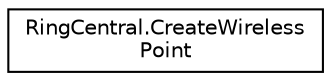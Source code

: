 digraph "Graphical Class Hierarchy"
{
 // LATEX_PDF_SIZE
  edge [fontname="Helvetica",fontsize="10",labelfontname="Helvetica",labelfontsize="10"];
  node [fontname="Helvetica",fontsize="10",shape=record];
  rankdir="LR";
  Node0 [label="RingCentral.CreateWireless\lPoint",height=0.2,width=0.4,color="black", fillcolor="white", style="filled",URL="$classRingCentral_1_1CreateWirelessPoint.html",tooltip=" "];
}
